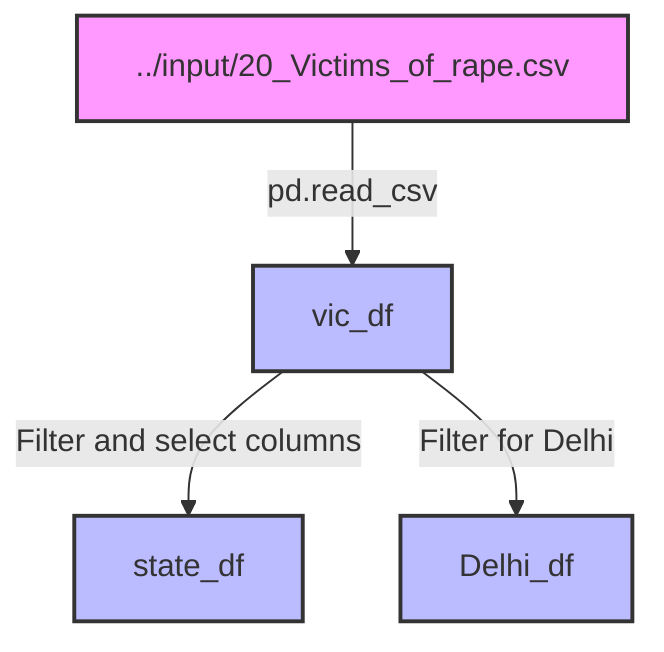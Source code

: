 flowchart TD
    %% Node for the input data source
    A["../input/20_Victims_of_rape.csv"]:::dataSource

    %% vic_df creation
    B["vic_df"]:::dataVariable

    %% state_df creation method and node
    C["state_df"]:::dataVariable

    %% Delhi_df creation method and node
    D["Delhi_df"]:::dataVariable

    %% Flow connections
    A -->|pd.read_csv| B
    B -->|Filter and select columns| C
    B -->|Filter for Delhi| D

    %% Styles
    classDef dataSource fill:#f9f,stroke:#333,stroke-width:2px;
    classDef dataVariable fill:#bbf,stroke:#333,stroke-width:2px;